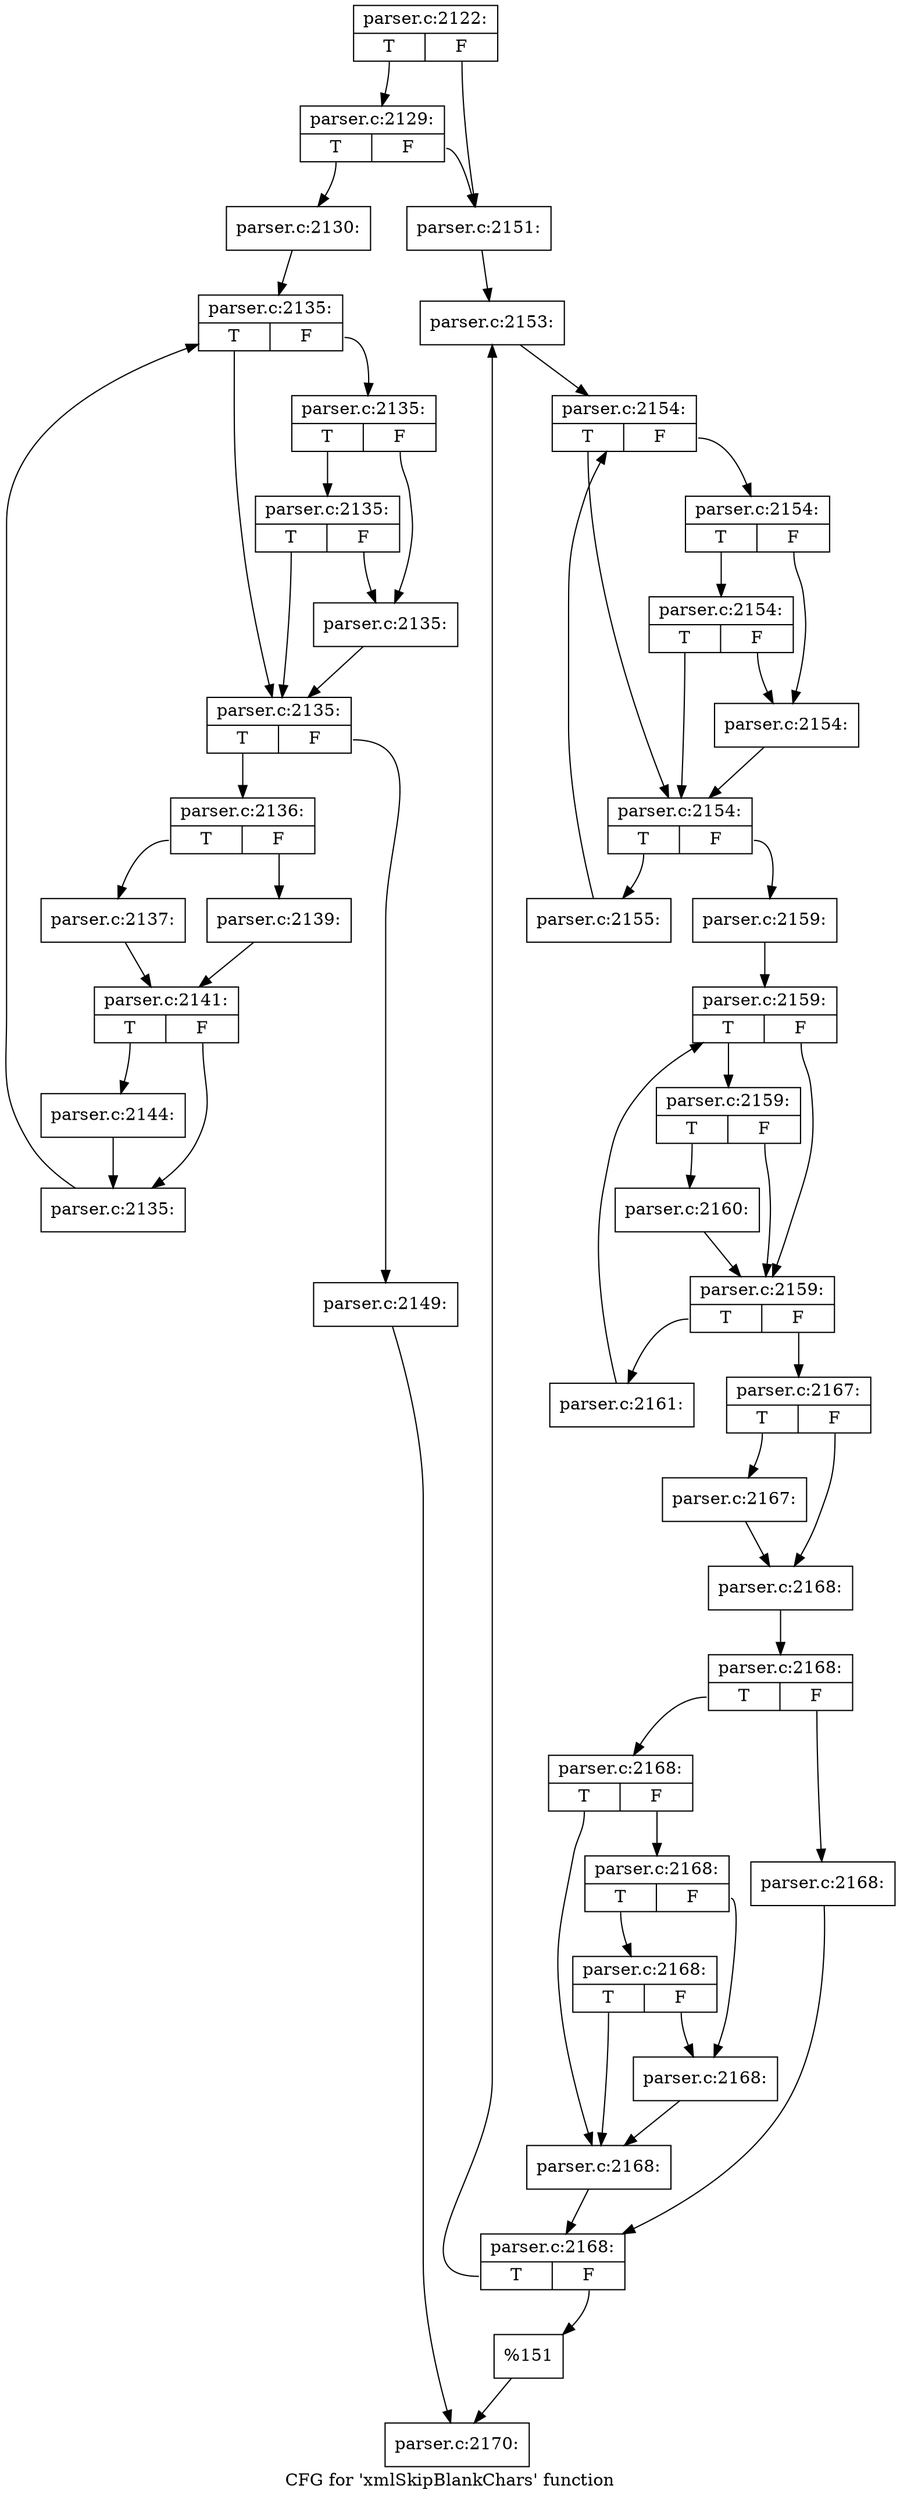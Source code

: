 digraph "CFG for 'xmlSkipBlankChars' function" {
	label="CFG for 'xmlSkipBlankChars' function";

	Node0x421e9d0 [shape=record,label="{parser.c:2122:|{<s0>T|<s1>F}}"];
	Node0x421e9d0:s0 -> Node0x421f3e0;
	Node0x421e9d0:s1 -> Node0x421f390;
	Node0x421f3e0 [shape=record,label="{parser.c:2129:|{<s0>T|<s1>F}}"];
	Node0x421f3e0:s0 -> Node0x421f2f0;
	Node0x421f3e0:s1 -> Node0x421f390;
	Node0x421f2f0 [shape=record,label="{parser.c:2130:}"];
	Node0x421f2f0 -> Node0x4220200;
	Node0x4220200 [shape=record,label="{parser.c:2135:|{<s0>T|<s1>F}}"];
	Node0x4220200:s0 -> Node0x42204a0;
	Node0x4220200:s1 -> Node0x4220540;
	Node0x4220540 [shape=record,label="{parser.c:2135:|{<s0>T|<s1>F}}"];
	Node0x4220540:s0 -> Node0x42207a0;
	Node0x4220540:s1 -> Node0x42204f0;
	Node0x42207a0 [shape=record,label="{parser.c:2135:|{<s0>T|<s1>F}}"];
	Node0x42207a0:s0 -> Node0x42204a0;
	Node0x42207a0:s1 -> Node0x42204f0;
	Node0x42204f0 [shape=record,label="{parser.c:2135:}"];
	Node0x42204f0 -> Node0x42204a0;
	Node0x42204a0 [shape=record,label="{parser.c:2135:|{<s0>T|<s1>F}}"];
	Node0x42204a0:s0 -> Node0x4220bd0;
	Node0x42204a0:s1 -> Node0x4220420;
	Node0x4220bd0 [shape=record,label="{parser.c:2136:|{<s0>T|<s1>F}}"];
	Node0x4220bd0:s0 -> Node0x4221090;
	Node0x4220bd0:s1 -> Node0x4221130;
	Node0x4221090 [shape=record,label="{parser.c:2137:}"];
	Node0x4221090 -> Node0x42210e0;
	Node0x4221130 [shape=record,label="{parser.c:2139:}"];
	Node0x4221130 -> Node0x42210e0;
	Node0x42210e0 [shape=record,label="{parser.c:2141:|{<s0>T|<s1>F}}"];
	Node0x42210e0:s0 -> Node0x4222680;
	Node0x42210e0:s1 -> Node0x42226d0;
	Node0x4222680 [shape=record,label="{parser.c:2144:}"];
	Node0x4222680 -> Node0x42226d0;
	Node0x42226d0 [shape=record,label="{parser.c:2135:}"];
	Node0x42226d0 -> Node0x4220200;
	Node0x4220420 [shape=record,label="{parser.c:2149:}"];
	Node0x4220420 -> Node0x421f340;
	Node0x421f390 [shape=record,label="{parser.c:2151:}"];
	Node0x421f390 -> Node0x42245e0;
	Node0x42245e0 [shape=record,label="{parser.c:2153:}"];
	Node0x42245e0 -> Node0x4224bd0;
	Node0x4224bd0 [shape=record,label="{parser.c:2154:|{<s0>T|<s1>F}}"];
	Node0x4224bd0:s0 -> Node0x4224db0;
	Node0x4224bd0:s1 -> Node0x4224e50;
	Node0x4224e50 [shape=record,label="{parser.c:2154:|{<s0>T|<s1>F}}"];
	Node0x4224e50:s0 -> Node0x4224ff0;
	Node0x4224e50:s1 -> Node0x4224e00;
	Node0x4224ff0 [shape=record,label="{parser.c:2154:|{<s0>T|<s1>F}}"];
	Node0x4224ff0:s0 -> Node0x4224db0;
	Node0x4224ff0:s1 -> Node0x4224e00;
	Node0x4224e00 [shape=record,label="{parser.c:2154:}"];
	Node0x4224e00 -> Node0x4224db0;
	Node0x4224db0 [shape=record,label="{parser.c:2154:|{<s0>T|<s1>F}}"];
	Node0x4224db0:s0 -> Node0x42252a0;
	Node0x4224db0:s1 -> Node0x4224d30;
	Node0x42252a0 [shape=record,label="{parser.c:2155:}"];
	Node0x42252a0 -> Node0x4224bd0;
	Node0x4224d30 [shape=record,label="{parser.c:2159:}"];
	Node0x4224d30 -> Node0x4225a30;
	Node0x4225a30 [shape=record,label="{parser.c:2159:|{<s0>T|<s1>F}}"];
	Node0x4225a30:s0 -> Node0x42264b0;
	Node0x4225a30:s1 -> Node0x4226410;
	Node0x42264b0 [shape=record,label="{parser.c:2159:|{<s0>T|<s1>F}}"];
	Node0x42264b0:s0 -> Node0x4226460;
	Node0x42264b0:s1 -> Node0x4226410;
	Node0x4226460 [shape=record,label="{parser.c:2160:}"];
	Node0x4226460 -> Node0x4226410;
	Node0x4226410 [shape=record,label="{parser.c:2159:|{<s0>T|<s1>F}}"];
	Node0x4226410:s0 -> Node0x4226840;
	Node0x4226410:s1 -> Node0x4225d60;
	Node0x4226840 [shape=record,label="{parser.c:2161:}"];
	Node0x4226840 -> Node0x4225a30;
	Node0x4225d60 [shape=record,label="{parser.c:2167:|{<s0>T|<s1>F}}"];
	Node0x4225d60:s0 -> Node0x42273f0;
	Node0x4225d60:s1 -> Node0x42277e0;
	Node0x42273f0 [shape=record,label="{parser.c:2167:}"];
	Node0x42273f0 -> Node0x42277e0;
	Node0x42277e0 [shape=record,label="{parser.c:2168:}"];
	Node0x42277e0 -> Node0x4224590;
	Node0x4224590 [shape=record,label="{parser.c:2168:|{<s0>T|<s1>F}}"];
	Node0x4224590:s0 -> Node0x4227f60;
	Node0x4224590:s1 -> Node0x4228250;
	Node0x4227f60 [shape=record,label="{parser.c:2168:|{<s0>T|<s1>F}}"];
	Node0x4227f60:s0 -> Node0x4228520;
	Node0x4227f60:s1 -> Node0x42285c0;
	Node0x42285c0 [shape=record,label="{parser.c:2168:|{<s0>T|<s1>F}}"];
	Node0x42285c0:s0 -> Node0x4228780;
	Node0x42285c0:s1 -> Node0x4228570;
	Node0x4228780 [shape=record,label="{parser.c:2168:|{<s0>T|<s1>F}}"];
	Node0x4228780:s0 -> Node0x4228520;
	Node0x4228780:s1 -> Node0x4228570;
	Node0x4228570 [shape=record,label="{parser.c:2168:}"];
	Node0x4228570 -> Node0x4228520;
	Node0x4228520 [shape=record,label="{parser.c:2168:}"];
	Node0x4228520 -> Node0x4228300;
	Node0x4228250 [shape=record,label="{parser.c:2168:}"];
	Node0x4228250 -> Node0x4228300;
	Node0x4228300 [shape=record,label="{parser.c:2168:|{<s0>T|<s1>F}}"];
	Node0x4228300:s0 -> Node0x42245e0;
	Node0x4228300:s1 -> Node0x4223a50;
	Node0x4223a50 [shape=record,label="{%151}"];
	Node0x4223a50 -> Node0x421f340;
	Node0x421f340 [shape=record,label="{parser.c:2170:}"];
}
